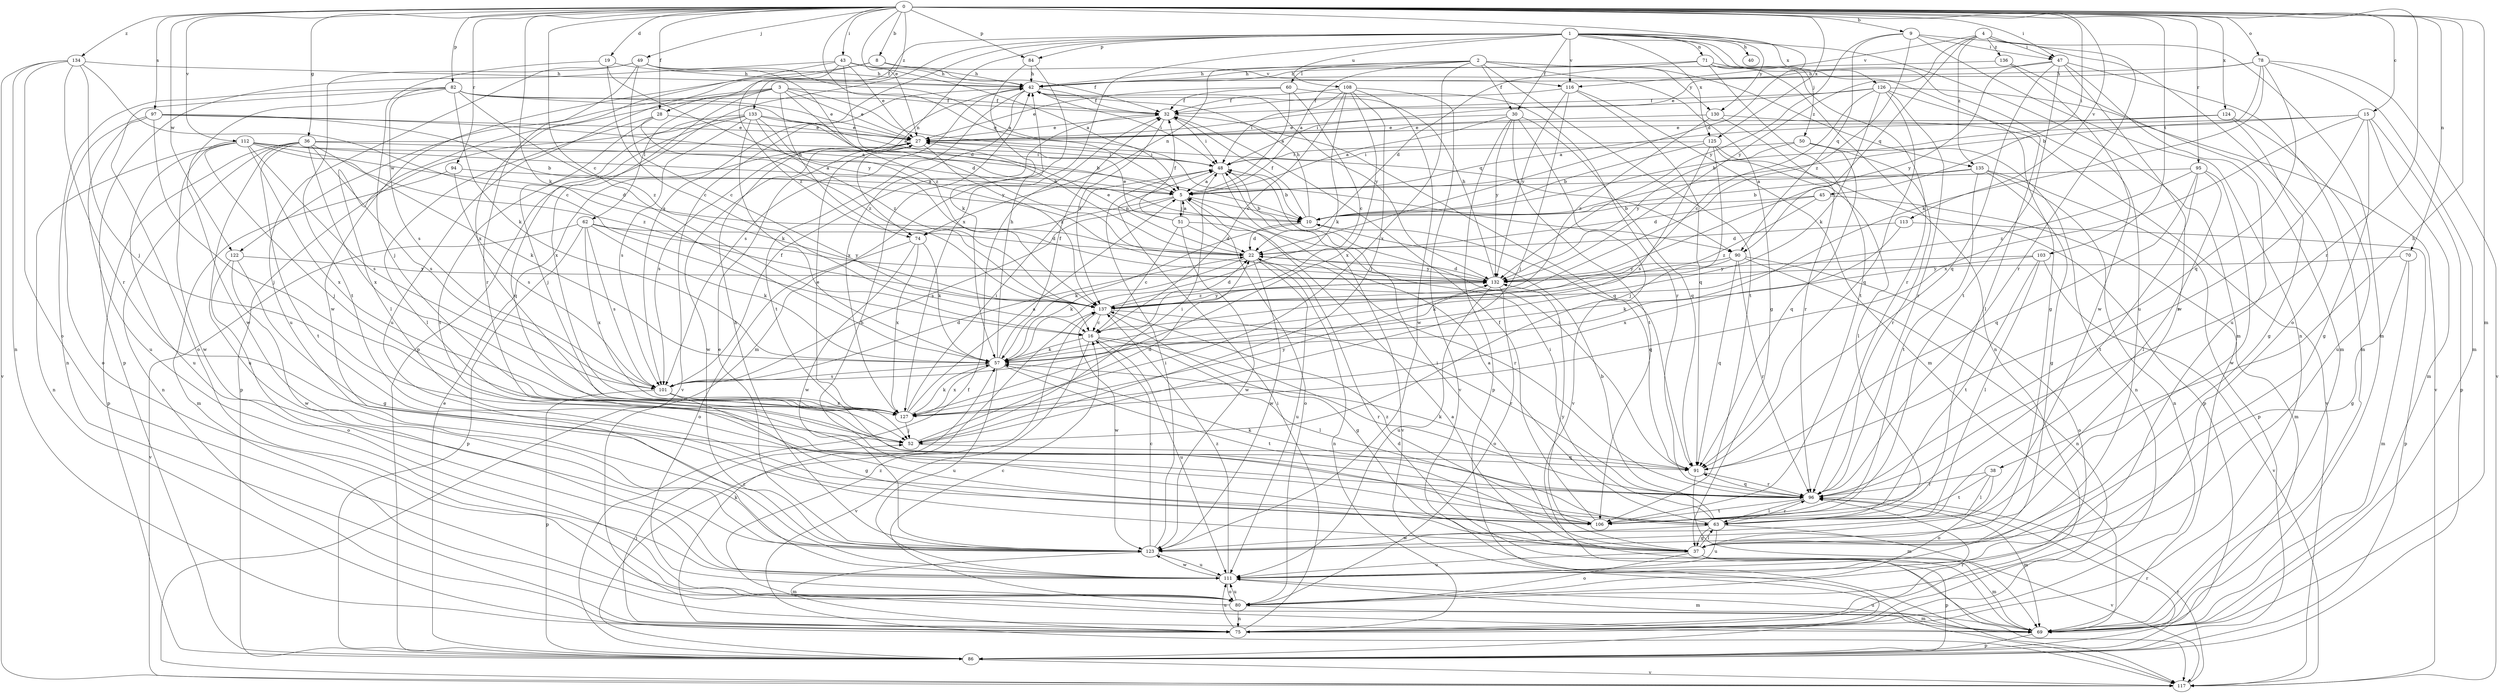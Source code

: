 strict digraph  {
0;
1;
2;
3;
4;
5;
8;
9;
10;
15;
16;
19;
22;
27;
28;
30;
32;
36;
37;
38;
40;
42;
43;
45;
47;
48;
49;
50;
51;
52;
57;
60;
62;
63;
69;
70;
71;
74;
75;
78;
80;
82;
84;
86;
90;
91;
94;
95;
96;
97;
101;
103;
106;
108;
111;
112;
113;
116;
117;
122;
123;
124;
125;
126;
127;
130;
132;
133;
134;
135;
136;
137;
0 -> 8  [label=b];
0 -> 9  [label=b];
0 -> 15  [label=c];
0 -> 16  [label=c];
0 -> 19  [label=d];
0 -> 22  [label=d];
0 -> 27  [label=e];
0 -> 28  [label=f];
0 -> 36  [label=g];
0 -> 38  [label=h];
0 -> 43  [label=i];
0 -> 45  [label=i];
0 -> 47  [label=i];
0 -> 49  [label=j];
0 -> 57  [label=k];
0 -> 69  [label=m];
0 -> 70  [label=n];
0 -> 78  [label=o];
0 -> 82  [label=p];
0 -> 84  [label=p];
0 -> 90  [label=q];
0 -> 94  [label=r];
0 -> 95  [label=r];
0 -> 96  [label=r];
0 -> 97  [label=s];
0 -> 103  [label=t];
0 -> 112  [label=v];
0 -> 113  [label=v];
0 -> 122  [label=w];
0 -> 124  [label=x];
0 -> 125  [label=x];
0 -> 133  [label=z];
0 -> 134  [label=z];
1 -> 28  [label=f];
1 -> 30  [label=f];
1 -> 40  [label=h];
1 -> 50  [label=j];
1 -> 69  [label=m];
1 -> 71  [label=n];
1 -> 74  [label=n];
1 -> 84  [label=p];
1 -> 86  [label=p];
1 -> 101  [label=s];
1 -> 108  [label=u];
1 -> 111  [label=u];
1 -> 116  [label=v];
1 -> 125  [label=x];
1 -> 126  [label=x];
1 -> 127  [label=x];
1 -> 130  [label=y];
2 -> 5  [label=a];
2 -> 30  [label=f];
2 -> 37  [label=g];
2 -> 42  [label=h];
2 -> 60  [label=l];
2 -> 74  [label=n];
2 -> 106  [label=t];
2 -> 127  [label=x];
2 -> 130  [label=y];
2 -> 135  [label=z];
3 -> 22  [label=d];
3 -> 27  [label=e];
3 -> 32  [label=f];
3 -> 62  [label=l];
3 -> 63  [label=l];
3 -> 74  [label=n];
3 -> 90  [label=q];
3 -> 122  [label=w];
3 -> 127  [label=x];
4 -> 47  [label=i];
4 -> 69  [label=m];
4 -> 90  [label=q];
4 -> 96  [label=r];
4 -> 116  [label=v];
4 -> 132  [label=y];
4 -> 135  [label=z];
4 -> 136  [label=z];
5 -> 10  [label=b];
5 -> 51  [label=j];
5 -> 74  [label=n];
5 -> 80  [label=o];
5 -> 101  [label=s];
8 -> 42  [label=h];
8 -> 111  [label=u];
8 -> 116  [label=v];
8 -> 123  [label=w];
9 -> 47  [label=i];
9 -> 75  [label=n];
9 -> 80  [label=o];
9 -> 90  [label=q];
9 -> 132  [label=y];
9 -> 137  [label=z];
10 -> 22  [label=d];
10 -> 32  [label=f];
10 -> 42  [label=h];
10 -> 57  [label=k];
10 -> 91  [label=q];
15 -> 10  [label=b];
15 -> 27  [label=e];
15 -> 37  [label=g];
15 -> 69  [label=m];
15 -> 86  [label=p];
15 -> 96  [label=r];
15 -> 127  [label=x];
16 -> 57  [label=k];
16 -> 63  [label=l];
16 -> 96  [label=r];
16 -> 111  [label=u];
16 -> 117  [label=v];
19 -> 16  [label=c];
19 -> 42  [label=h];
19 -> 52  [label=j];
19 -> 132  [label=y];
22 -> 27  [label=e];
22 -> 57  [label=k];
22 -> 75  [label=n];
22 -> 111  [label=u];
22 -> 123  [label=w];
22 -> 132  [label=y];
27 -> 48  [label=i];
27 -> 101  [label=s];
27 -> 123  [label=w];
27 -> 137  [label=z];
28 -> 27  [label=e];
28 -> 52  [label=j];
28 -> 63  [label=l];
28 -> 137  [label=z];
30 -> 5  [label=a];
30 -> 27  [label=e];
30 -> 86  [label=p];
30 -> 91  [label=q];
30 -> 106  [label=t];
30 -> 117  [label=v];
30 -> 132  [label=y];
32 -> 27  [label=e];
32 -> 48  [label=i];
32 -> 91  [label=q];
32 -> 137  [label=z];
36 -> 10  [label=b];
36 -> 48  [label=i];
36 -> 57  [label=k];
36 -> 75  [label=n];
36 -> 86  [label=p];
36 -> 101  [label=s];
36 -> 106  [label=t];
36 -> 111  [label=u];
36 -> 127  [label=x];
37 -> 42  [label=h];
37 -> 48  [label=i];
37 -> 63  [label=l];
37 -> 69  [label=m];
37 -> 80  [label=o];
37 -> 86  [label=p];
37 -> 111  [label=u];
37 -> 132  [label=y];
38 -> 63  [label=l];
38 -> 80  [label=o];
38 -> 96  [label=r];
38 -> 106  [label=t];
42 -> 32  [label=f];
42 -> 48  [label=i];
42 -> 101  [label=s];
42 -> 106  [label=t];
42 -> 117  [label=v];
42 -> 127  [label=x];
42 -> 132  [label=y];
43 -> 5  [label=a];
43 -> 22  [label=d];
43 -> 27  [label=e];
43 -> 32  [label=f];
43 -> 42  [label=h];
43 -> 86  [label=p];
43 -> 127  [label=x];
43 -> 137  [label=z];
45 -> 10  [label=b];
45 -> 22  [label=d];
45 -> 69  [label=m];
45 -> 137  [label=z];
47 -> 42  [label=h];
47 -> 69  [label=m];
47 -> 91  [label=q];
47 -> 106  [label=t];
47 -> 111  [label=u];
47 -> 123  [label=w];
47 -> 132  [label=y];
48 -> 5  [label=a];
48 -> 10  [label=b];
48 -> 117  [label=v];
49 -> 5  [label=a];
49 -> 16  [label=c];
49 -> 42  [label=h];
49 -> 96  [label=r];
49 -> 106  [label=t];
49 -> 111  [label=u];
49 -> 137  [label=z];
50 -> 48  [label=i];
50 -> 75  [label=n];
50 -> 91  [label=q];
50 -> 96  [label=r];
50 -> 132  [label=y];
51 -> 5  [label=a];
51 -> 16  [label=c];
51 -> 22  [label=d];
51 -> 27  [label=e];
51 -> 32  [label=f];
51 -> 96  [label=r];
51 -> 123  [label=w];
52 -> 22  [label=d];
52 -> 48  [label=i];
52 -> 91  [label=q];
57 -> 32  [label=f];
57 -> 42  [label=h];
57 -> 101  [label=s];
57 -> 106  [label=t];
57 -> 111  [label=u];
57 -> 127  [label=x];
60 -> 5  [label=a];
60 -> 16  [label=c];
60 -> 27  [label=e];
60 -> 32  [label=f];
60 -> 96  [label=r];
62 -> 22  [label=d];
62 -> 57  [label=k];
62 -> 86  [label=p];
62 -> 101  [label=s];
62 -> 117  [label=v];
62 -> 127  [label=x];
62 -> 132  [label=y];
63 -> 5  [label=a];
63 -> 10  [label=b];
63 -> 37  [label=g];
63 -> 48  [label=i];
63 -> 96  [label=r];
63 -> 111  [label=u];
63 -> 117  [label=v];
63 -> 123  [label=w];
69 -> 5  [label=a];
69 -> 22  [label=d];
69 -> 86  [label=p];
69 -> 111  [label=u];
70 -> 37  [label=g];
70 -> 69  [label=m];
70 -> 132  [label=y];
71 -> 22  [label=d];
71 -> 37  [label=g];
71 -> 42  [label=h];
71 -> 75  [label=n];
71 -> 96  [label=r];
71 -> 106  [label=t];
74 -> 57  [label=k];
74 -> 80  [label=o];
74 -> 123  [label=w];
74 -> 127  [label=x];
75 -> 48  [label=i];
75 -> 52  [label=j];
75 -> 57  [label=k];
75 -> 96  [label=r];
75 -> 111  [label=u];
75 -> 137  [label=z];
78 -> 10  [label=b];
78 -> 27  [label=e];
78 -> 42  [label=h];
78 -> 57  [label=k];
78 -> 69  [label=m];
78 -> 91  [label=q];
78 -> 117  [label=v];
80 -> 16  [label=c];
80 -> 69  [label=m];
80 -> 75  [label=n];
80 -> 111  [label=u];
82 -> 5  [label=a];
82 -> 27  [label=e];
82 -> 32  [label=f];
82 -> 57  [label=k];
82 -> 75  [label=n];
82 -> 80  [label=o];
82 -> 101  [label=s];
82 -> 123  [label=w];
82 -> 137  [label=z];
84 -> 42  [label=h];
84 -> 57  [label=k];
84 -> 69  [label=m];
86 -> 27  [label=e];
86 -> 32  [label=f];
86 -> 96  [label=r];
86 -> 117  [label=v];
86 -> 137  [label=z];
90 -> 57  [label=k];
90 -> 75  [label=n];
90 -> 80  [label=o];
90 -> 91  [label=q];
90 -> 96  [label=r];
90 -> 132  [label=y];
91 -> 48  [label=i];
91 -> 57  [label=k];
91 -> 69  [label=m];
91 -> 96  [label=r];
94 -> 5  [label=a];
94 -> 69  [label=m];
94 -> 101  [label=s];
95 -> 5  [label=a];
95 -> 63  [label=l];
95 -> 91  [label=q];
95 -> 106  [label=t];
95 -> 123  [label=w];
95 -> 137  [label=z];
96 -> 57  [label=k];
96 -> 63  [label=l];
96 -> 69  [label=m];
96 -> 91  [label=q];
96 -> 106  [label=t];
97 -> 5  [label=a];
97 -> 10  [label=b];
97 -> 27  [label=e];
97 -> 52  [label=j];
97 -> 80  [label=o];
97 -> 111  [label=u];
101 -> 22  [label=d];
101 -> 32  [label=f];
101 -> 37  [label=g];
101 -> 86  [label=p];
101 -> 127  [label=x];
103 -> 57  [label=k];
103 -> 63  [label=l];
103 -> 106  [label=t];
103 -> 117  [label=v];
103 -> 132  [label=y];
106 -> 32  [label=f];
106 -> 137  [label=z];
108 -> 16  [label=c];
108 -> 32  [label=f];
108 -> 48  [label=i];
108 -> 52  [label=j];
108 -> 57  [label=k];
108 -> 117  [label=v];
108 -> 123  [label=w];
108 -> 127  [label=x];
111 -> 69  [label=m];
111 -> 80  [label=o];
111 -> 123  [label=w];
111 -> 137  [label=z];
112 -> 5  [label=a];
112 -> 22  [label=d];
112 -> 48  [label=i];
112 -> 52  [label=j];
112 -> 75  [label=n];
112 -> 101  [label=s];
112 -> 111  [label=u];
112 -> 123  [label=w];
112 -> 127  [label=x];
112 -> 137  [label=z];
113 -> 22  [label=d];
113 -> 86  [label=p];
113 -> 127  [label=x];
116 -> 32  [label=f];
116 -> 52  [label=j];
116 -> 69  [label=m];
116 -> 91  [label=q];
116 -> 132  [label=y];
117 -> 96  [label=r];
122 -> 37  [label=g];
122 -> 80  [label=o];
122 -> 123  [label=w];
122 -> 132  [label=y];
123 -> 16  [label=c];
123 -> 27  [label=e];
123 -> 42  [label=h];
123 -> 48  [label=i];
123 -> 69  [label=m];
123 -> 111  [label=u];
124 -> 5  [label=a];
124 -> 27  [label=e];
124 -> 37  [label=g];
124 -> 111  [label=u];
125 -> 10  [label=b];
125 -> 48  [label=i];
125 -> 52  [label=j];
125 -> 63  [label=l];
125 -> 86  [label=p];
125 -> 101  [label=s];
126 -> 16  [label=c];
126 -> 32  [label=f];
126 -> 48  [label=i];
126 -> 57  [label=k];
126 -> 63  [label=l];
126 -> 91  [label=q];
126 -> 96  [label=r];
126 -> 117  [label=v];
127 -> 5  [label=a];
127 -> 27  [label=e];
127 -> 48  [label=i];
127 -> 52  [label=j];
127 -> 57  [label=k];
127 -> 132  [label=y];
130 -> 27  [label=e];
130 -> 96  [label=r];
130 -> 117  [label=v];
130 -> 137  [label=z];
132 -> 22  [label=d];
132 -> 42  [label=h];
132 -> 80  [label=o];
132 -> 111  [label=u];
132 -> 137  [label=z];
133 -> 10  [label=b];
133 -> 27  [label=e];
133 -> 57  [label=k];
133 -> 86  [label=p];
133 -> 91  [label=q];
133 -> 101  [label=s];
133 -> 106  [label=t];
133 -> 132  [label=y];
133 -> 137  [label=z];
134 -> 16  [label=c];
134 -> 42  [label=h];
134 -> 52  [label=j];
134 -> 75  [label=n];
134 -> 80  [label=o];
134 -> 96  [label=r];
134 -> 117  [label=v];
135 -> 5  [label=a];
135 -> 10  [label=b];
135 -> 37  [label=g];
135 -> 75  [label=n];
135 -> 86  [label=p];
135 -> 106  [label=t];
136 -> 42  [label=h];
136 -> 69  [label=m];
136 -> 123  [label=w];
137 -> 16  [label=c];
137 -> 22  [label=d];
137 -> 37  [label=g];
137 -> 96  [label=r];
137 -> 123  [label=w];
137 -> 132  [label=y];
}
